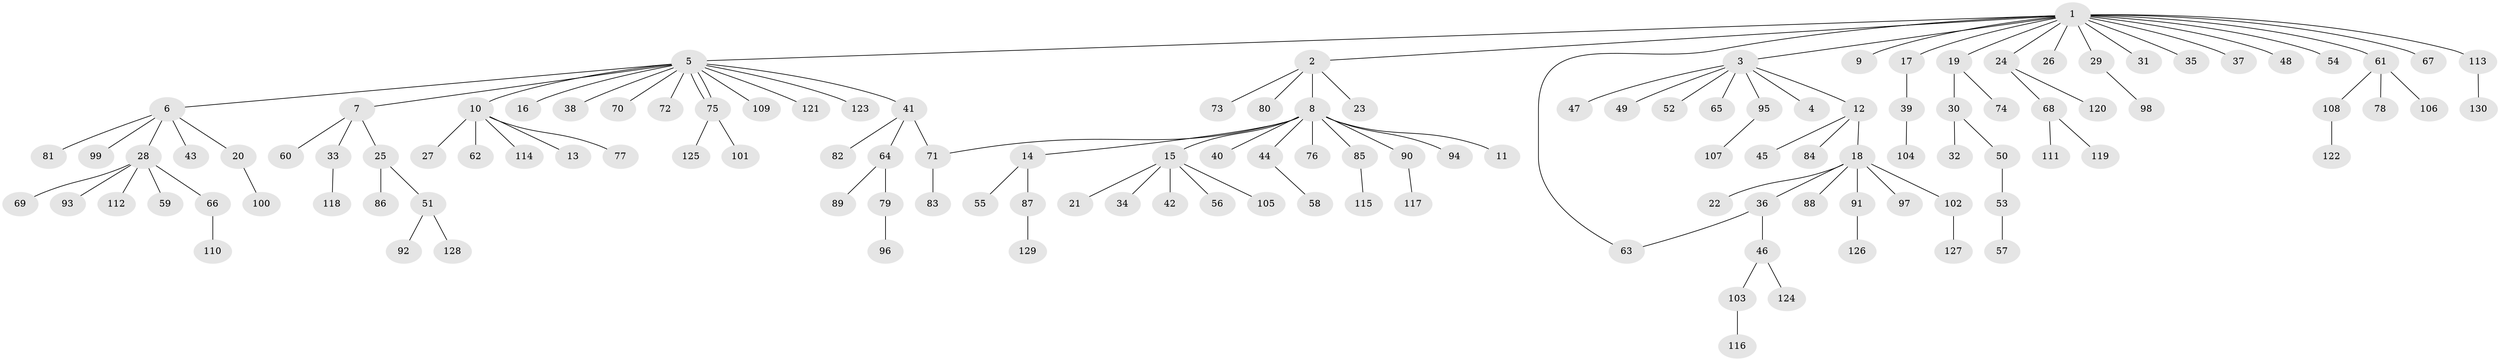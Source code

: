 // Generated by graph-tools (version 1.1) at 2025/26/03/09/25 03:26:00]
// undirected, 130 vertices, 132 edges
graph export_dot {
graph [start="1"]
  node [color=gray90,style=filled];
  1;
  2;
  3;
  4;
  5;
  6;
  7;
  8;
  9;
  10;
  11;
  12;
  13;
  14;
  15;
  16;
  17;
  18;
  19;
  20;
  21;
  22;
  23;
  24;
  25;
  26;
  27;
  28;
  29;
  30;
  31;
  32;
  33;
  34;
  35;
  36;
  37;
  38;
  39;
  40;
  41;
  42;
  43;
  44;
  45;
  46;
  47;
  48;
  49;
  50;
  51;
  52;
  53;
  54;
  55;
  56;
  57;
  58;
  59;
  60;
  61;
  62;
  63;
  64;
  65;
  66;
  67;
  68;
  69;
  70;
  71;
  72;
  73;
  74;
  75;
  76;
  77;
  78;
  79;
  80;
  81;
  82;
  83;
  84;
  85;
  86;
  87;
  88;
  89;
  90;
  91;
  92;
  93;
  94;
  95;
  96;
  97;
  98;
  99;
  100;
  101;
  102;
  103;
  104;
  105;
  106;
  107;
  108;
  109;
  110;
  111;
  112;
  113;
  114;
  115;
  116;
  117;
  118;
  119;
  120;
  121;
  122;
  123;
  124;
  125;
  126;
  127;
  128;
  129;
  130;
  1 -- 2;
  1 -- 3;
  1 -- 5;
  1 -- 9;
  1 -- 17;
  1 -- 19;
  1 -- 24;
  1 -- 26;
  1 -- 29;
  1 -- 31;
  1 -- 35;
  1 -- 37;
  1 -- 48;
  1 -- 54;
  1 -- 61;
  1 -- 63;
  1 -- 67;
  1 -- 113;
  2 -- 8;
  2 -- 23;
  2 -- 73;
  2 -- 80;
  3 -- 4;
  3 -- 12;
  3 -- 47;
  3 -- 49;
  3 -- 52;
  3 -- 65;
  3 -- 95;
  5 -- 6;
  5 -- 7;
  5 -- 10;
  5 -- 16;
  5 -- 38;
  5 -- 41;
  5 -- 70;
  5 -- 72;
  5 -- 75;
  5 -- 75;
  5 -- 109;
  5 -- 121;
  5 -- 123;
  6 -- 20;
  6 -- 28;
  6 -- 43;
  6 -- 81;
  6 -- 99;
  7 -- 25;
  7 -- 33;
  7 -- 60;
  8 -- 11;
  8 -- 14;
  8 -- 15;
  8 -- 40;
  8 -- 44;
  8 -- 71;
  8 -- 76;
  8 -- 85;
  8 -- 90;
  8 -- 94;
  10 -- 13;
  10 -- 27;
  10 -- 62;
  10 -- 77;
  10 -- 114;
  12 -- 18;
  12 -- 45;
  12 -- 84;
  14 -- 55;
  14 -- 87;
  15 -- 21;
  15 -- 34;
  15 -- 42;
  15 -- 56;
  15 -- 105;
  17 -- 39;
  18 -- 22;
  18 -- 36;
  18 -- 88;
  18 -- 91;
  18 -- 97;
  18 -- 102;
  19 -- 30;
  19 -- 74;
  20 -- 100;
  24 -- 68;
  24 -- 120;
  25 -- 51;
  25 -- 86;
  28 -- 59;
  28 -- 66;
  28 -- 69;
  28 -- 93;
  28 -- 112;
  29 -- 98;
  30 -- 32;
  30 -- 50;
  33 -- 118;
  36 -- 46;
  36 -- 63;
  39 -- 104;
  41 -- 64;
  41 -- 71;
  41 -- 82;
  44 -- 58;
  46 -- 103;
  46 -- 124;
  50 -- 53;
  51 -- 92;
  51 -- 128;
  53 -- 57;
  61 -- 78;
  61 -- 106;
  61 -- 108;
  64 -- 79;
  64 -- 89;
  66 -- 110;
  68 -- 111;
  68 -- 119;
  71 -- 83;
  75 -- 101;
  75 -- 125;
  79 -- 96;
  85 -- 115;
  87 -- 129;
  90 -- 117;
  91 -- 126;
  95 -- 107;
  102 -- 127;
  103 -- 116;
  108 -- 122;
  113 -- 130;
}

